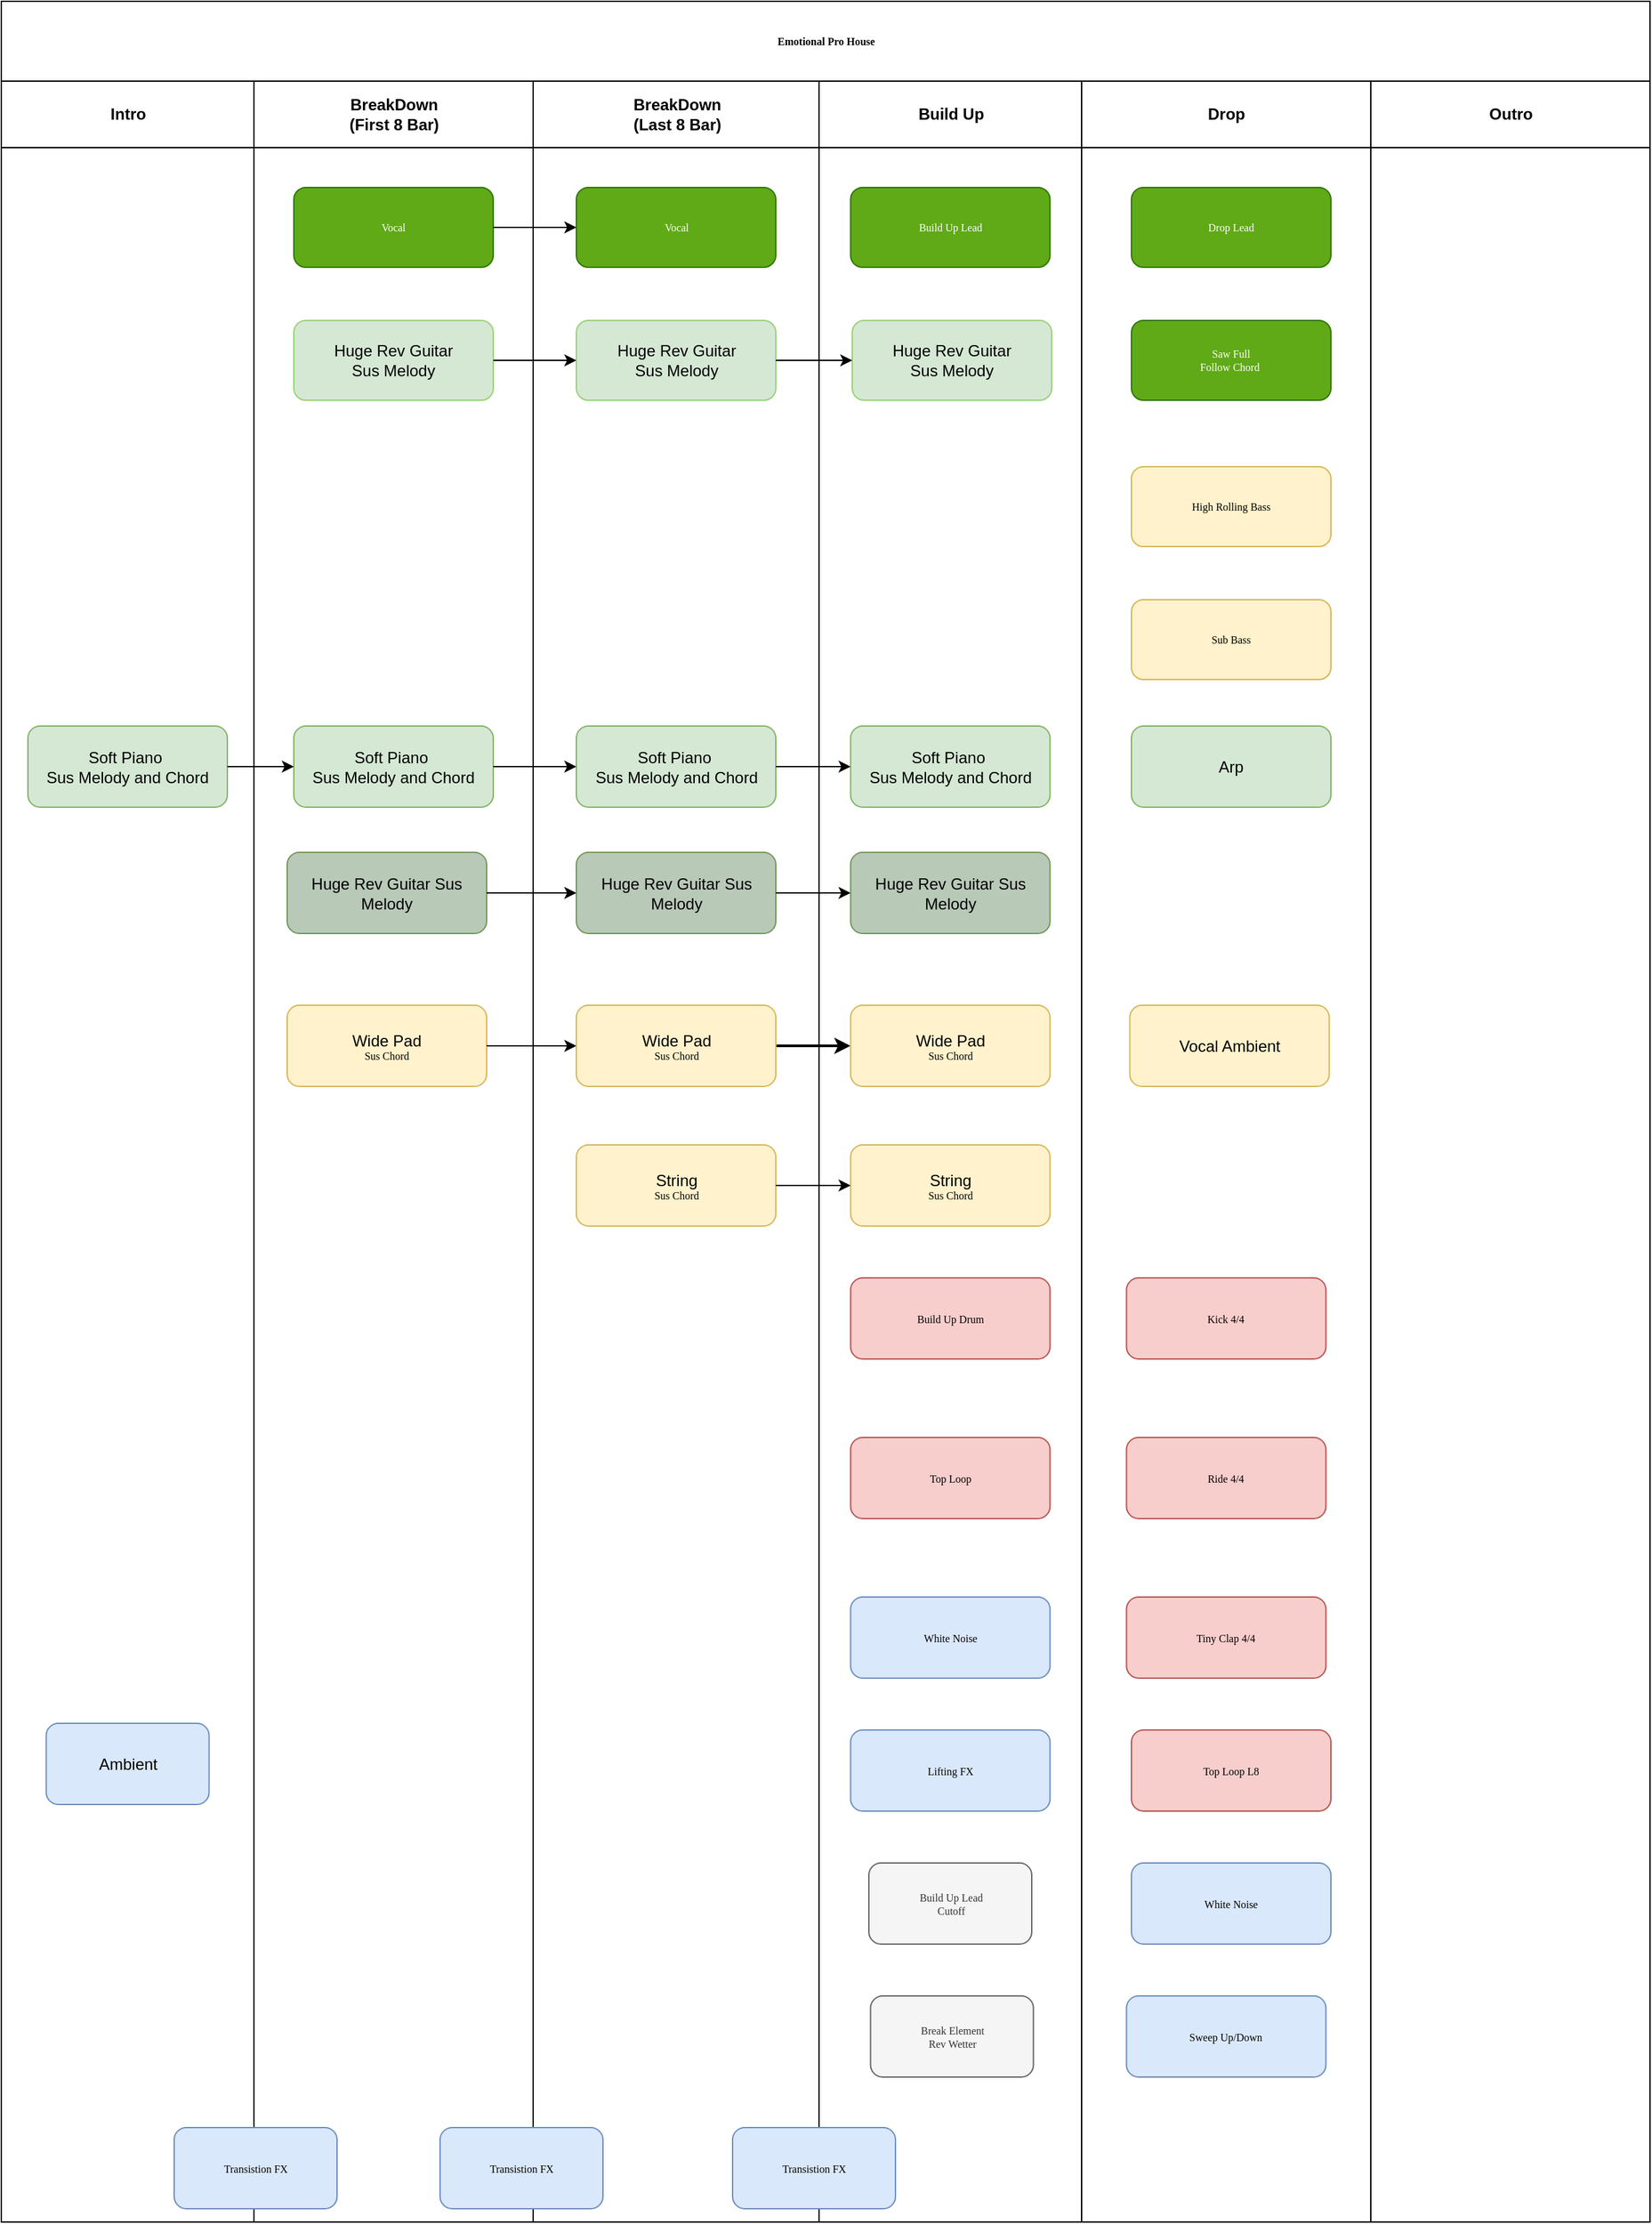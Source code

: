 <mxfile version="13.7.9" type="github"><diagram name="Page-1" id="74e2e168-ea6b-b213-b513-2b3c1d86103e"><mxGraphModel dx="860" dy="540" grid="1" gridSize="10" guides="1" tooltips="1" connect="1" arrows="1" fold="1" page="1" pageScale="1" pageWidth="1100" pageHeight="850" background="#ffffff" math="0" shadow="0"><root><mxCell id="0"/><mxCell id="1" parent="0"/><mxCell id="77e6c97f196da883-1" value="Emotional Pro House" style="swimlane;html=1;childLayout=stackLayout;startSize=60;rounded=0;shadow=0;labelBackgroundColor=none;strokeWidth=1;fontFamily=Verdana;fontSize=8;align=center;" parent="1" vertex="1"><mxGeometry x="70" y="40" width="1240" height="1670" as="geometry"/></mxCell><mxCell id="77e6c97f196da883-2" value="Intro" style="swimlane;html=1;startSize=50;" parent="77e6c97f196da883-1" vertex="1"><mxGeometry y="60" width="190" height="1610" as="geometry"><mxRectangle y="20" width="30" height="730" as="alternateBounds"/></mxGeometry></mxCell><mxCell id="77e6c97f196da883-8" value="&lt;span style=&quot;font-family: &amp;#34;helvetica&amp;#34; ; font-size: 12px&quot;&gt;Soft Piano&amp;nbsp;&lt;/span&gt;&lt;br style=&quot;font-family: &amp;#34;helvetica&amp;#34; ; font-size: 12px&quot;&gt;&lt;span style=&quot;font-family: &amp;#34;helvetica&amp;#34; ; font-size: 12px&quot;&gt;Sus Melody and Chord&lt;/span&gt;" style="rounded=1;whiteSpace=wrap;html=1;shadow=0;labelBackgroundColor=none;strokeWidth=1;fontFamily=Verdana;fontSize=8;align=center;fillColor=#d5e8d4;strokeColor=#82b366;" parent="77e6c97f196da883-2" vertex="1"><mxGeometry x="20" y="485" width="150" height="61" as="geometry"/></mxCell><mxCell id="uy8CKSh5KktGUBY_KE18-1" value="&lt;span style=&quot;font-family: &amp;#34;helvetica&amp;#34; ; font-size: 12px&quot;&gt;Ambient&lt;/span&gt;" style="rounded=1;whiteSpace=wrap;html=1;shadow=0;labelBackgroundColor=none;strokeWidth=1;fontFamily=Verdana;fontSize=8;align=center;fillColor=#dae8fc;strokeColor=#6c8ebf;" vertex="1" parent="77e6c97f196da883-2"><mxGeometry x="33.75" y="1235" width="122.5" height="61" as="geometry"/></mxCell><mxCell id="77e6c97f196da883-3" value="BreakDown&lt;br&gt;(First 8 Bar)" style="swimlane;html=1;startSize=50;" parent="77e6c97f196da883-1" vertex="1"><mxGeometry x="190" y="60" width="210" height="1610" as="geometry"/></mxCell><mxCell id="uy8CKSh5KktGUBY_KE18-15" value="Vocal" style="rounded=1;whiteSpace=wrap;html=1;shadow=0;labelBackgroundColor=none;strokeWidth=1;fontFamily=Verdana;fontSize=8;align=center;fillColor=#60a917;strokeColor=#2D7600;fontColor=#ffffff;" vertex="1" parent="77e6c97f196da883-3"><mxGeometry x="30" y="80" width="150" height="60" as="geometry"/></mxCell><mxCell id="uy8CKSh5KktGUBY_KE18-2" value="&lt;span style=&quot;font-family: &amp;#34;helvetica&amp;#34; ; font-size: 12px&quot;&gt;Soft Piano&amp;nbsp;&lt;/span&gt;&lt;br style=&quot;font-family: &amp;#34;helvetica&amp;#34; ; font-size: 12px&quot;&gt;&lt;span style=&quot;font-family: &amp;#34;helvetica&amp;#34; ; font-size: 12px&quot;&gt;Sus Melody and Chord&lt;/span&gt;" style="rounded=1;whiteSpace=wrap;html=1;shadow=0;labelBackgroundColor=none;strokeWidth=1;fontFamily=Verdana;fontSize=8;align=center;fillColor=#d5e8d4;strokeColor=#82b366;" vertex="1" parent="77e6c97f196da883-3"><mxGeometry x="30" y="485" width="150" height="61" as="geometry"/></mxCell><mxCell id="2bjkUTbexVMFcL-hj4TM-9" value="&lt;span style=&quot;font-family: &amp;#34;helvetica&amp;#34; ; font-size: 12px&quot;&gt;Huge Rev Guitar Sus Melody&lt;/span&gt;" style="rounded=1;whiteSpace=wrap;html=1;shadow=0;labelBackgroundColor=none;strokeWidth=1;fontFamily=Verdana;fontSize=8;align=center;strokeColor=#6F9957;fillColor=#B9C9B8;" parent="77e6c97f196da883-3" vertex="1"><mxGeometry x="25" y="580" width="150" height="61" as="geometry"/></mxCell><mxCell id="2bjkUTbexVMFcL-hj4TM-3" value="&lt;span style=&quot;font-family: &amp;#34;helvetica&amp;#34; ; font-size: 12px&quot;&gt;Wide Pad&lt;/span&gt;&lt;br&gt;Sus Chord" style="rounded=1;whiteSpace=wrap;html=1;shadow=0;labelBackgroundColor=none;strokeWidth=1;fontFamily=Verdana;fontSize=8;align=center;fillColor=#fff2cc;strokeColor=#d6b656;" parent="77e6c97f196da883-3" vertex="1"><mxGeometry x="25" y="695" width="150" height="61" as="geometry"/></mxCell><mxCell id="uy8CKSh5KktGUBY_KE18-18" value="&lt;span style=&quot;font-family: &amp;#34;helvetica&amp;#34; ; font-size: 12px&quot;&gt;Huge Rev Guitar &lt;br&gt;Sus Melody&lt;/span&gt;" style="rounded=1;whiteSpace=wrap;html=1;shadow=0;labelBackgroundColor=none;strokeWidth=1;fontFamily=Verdana;fontSize=8;align=center;fillColor=#d5e8d4;strokeColor=#98D177;" vertex="1" parent="77e6c97f196da883-3"><mxGeometry x="30" y="180" width="150" height="60" as="geometry"/></mxCell><mxCell id="2bjkUTbexVMFcL-hj4TM-13" value="" style="edgeStyle=orthogonalEdgeStyle;rounded=0;orthogonalLoop=1;jettySize=auto;html=1;" parent="77e6c97f196da883-1" source="2bjkUTbexVMFcL-hj4TM-3" target="2bjkUTbexVMFcL-hj4TM-12" edge="1"><mxGeometry relative="1" as="geometry"/></mxCell><mxCell id="2bjkUTbexVMFcL-hj4TM-25" value="" style="edgeStyle=orthogonalEdgeStyle;rounded=0;orthogonalLoop=1;jettySize=auto;html=1;strokeWidth=2;" parent="77e6c97f196da883-1" source="2bjkUTbexVMFcL-hj4TM-12" target="2bjkUTbexVMFcL-hj4TM-24" edge="1"><mxGeometry relative="1" as="geometry"/></mxCell><mxCell id="77e6c97f196da883-4" value="BreakDown&lt;br&gt;(Last 8 Bar)" style="swimlane;html=1;startSize=50;" parent="77e6c97f196da883-1" vertex="1"><mxGeometry x="400" y="60" width="215" height="1610" as="geometry"/></mxCell><mxCell id="uy8CKSh5KktGUBY_KE18-6" value="&lt;span style=&quot;font-family: &amp;#34;helvetica&amp;#34; ; font-size: 12px&quot;&gt;Huge Rev Guitar Sus Melody&lt;/span&gt;" style="rounded=1;whiteSpace=wrap;html=1;shadow=0;labelBackgroundColor=none;strokeWidth=1;fontFamily=Verdana;fontSize=8;align=center;strokeColor=#6F9957;fillColor=#B9C9B8;" vertex="1" parent="77e6c97f196da883-4"><mxGeometry x="32.5" y="580" width="150" height="61" as="geometry"/></mxCell><mxCell id="uy8CKSh5KktGUBY_KE18-4" value="&lt;span style=&quot;font-family: &amp;#34;helvetica&amp;#34; ; font-size: 12px&quot;&gt;Soft Piano&amp;nbsp;&lt;/span&gt;&lt;br style=&quot;font-family: &amp;#34;helvetica&amp;#34; ; font-size: 12px&quot;&gt;&lt;span style=&quot;font-family: &amp;#34;helvetica&amp;#34; ; font-size: 12px&quot;&gt;Sus Melody and Chord&lt;/span&gt;" style="rounded=1;whiteSpace=wrap;html=1;shadow=0;labelBackgroundColor=none;strokeWidth=1;fontFamily=Verdana;fontSize=8;align=center;fillColor=#d5e8d4;strokeColor=#82b366;" vertex="1" parent="77e6c97f196da883-4"><mxGeometry x="32.5" y="485" width="150" height="61" as="geometry"/></mxCell><mxCell id="2bjkUTbexVMFcL-hj4TM-12" value="&lt;span style=&quot;font-family: &amp;#34;helvetica&amp;#34; ; font-size: 12px&quot;&gt;Wide Pad&lt;/span&gt;&lt;br&gt;Sus Chord" style="rounded=1;whiteSpace=wrap;html=1;shadow=0;labelBackgroundColor=none;strokeWidth=1;fontFamily=Verdana;fontSize=8;align=center;fillColor=#fff2cc;strokeColor=#d6b656;" parent="77e6c97f196da883-4" vertex="1"><mxGeometry x="32.5" y="695" width="150" height="61" as="geometry"/></mxCell><mxCell id="uy8CKSh5KktGUBY_KE18-12" value="&lt;span style=&quot;font-family: &amp;#34;helvetica&amp;#34; ; font-size: 12px&quot;&gt;String&lt;/span&gt;&lt;br&gt;Sus Chord" style="rounded=1;whiteSpace=wrap;html=1;shadow=0;labelBackgroundColor=none;strokeWidth=1;fontFamily=Verdana;fontSize=8;align=center;fillColor=#fff2cc;strokeColor=#d6b656;" vertex="1" parent="77e6c97f196da883-4"><mxGeometry x="32.5" y="800" width="150" height="61" as="geometry"/></mxCell><mxCell id="uy8CKSh5KktGUBY_KE18-16" value="Vocal" style="rounded=1;whiteSpace=wrap;html=1;shadow=0;labelBackgroundColor=none;strokeWidth=1;fontFamily=Verdana;fontSize=8;align=center;fillColor=#60a917;strokeColor=#2D7600;fontColor=#ffffff;" vertex="1" parent="77e6c97f196da883-4"><mxGeometry x="32.5" y="80" width="150" height="60" as="geometry"/></mxCell><mxCell id="uy8CKSh5KktGUBY_KE18-19" value="&lt;span style=&quot;font-family: &amp;#34;helvetica&amp;#34; ; font-size: 12px&quot;&gt;Huge Rev Guitar &lt;br&gt;Sus Melody&lt;/span&gt;" style="rounded=1;whiteSpace=wrap;html=1;shadow=0;labelBackgroundColor=none;strokeWidth=1;fontFamily=Verdana;fontSize=8;align=center;fillColor=#d5e8d4;strokeColor=#98D177;" vertex="1" parent="77e6c97f196da883-4"><mxGeometry x="32.5" y="180" width="150" height="60" as="geometry"/></mxCell><mxCell id="77e6c97f196da883-5" value="Build Up" style="swimlane;html=1;startSize=50;" parent="77e6c97f196da883-1" vertex="1"><mxGeometry x="615" y="60" width="197.5" height="1610" as="geometry"/></mxCell><mxCell id="77e6c97f196da883-36" style="edgeStyle=orthogonalEdgeStyle;rounded=1;html=1;labelBackgroundColor=none;startArrow=none;startFill=0;startSize=5;endArrow=classicThin;endFill=1;endSize=5;jettySize=auto;orthogonalLoop=1;strokeWidth=1;fontFamily=Verdana;fontSize=8" parent="77e6c97f196da883-5" edge="1"><mxGeometry relative="1" as="geometry"><mxPoint x="80" y="620" as="sourcePoint"/></mxGeometry></mxCell><mxCell id="uy8CKSh5KktGUBY_KE18-28" value="&lt;span style=&quot;font-family: &amp;#34;helvetica&amp;#34; ; font-size: 12px&quot;&gt;Vocal Ambient&lt;/span&gt;" style="rounded=1;whiteSpace=wrap;html=1;shadow=0;labelBackgroundColor=none;strokeWidth=1;fontFamily=Verdana;fontSize=8;align=center;strokeColor=#d6b656;fillColor=#fff2cc;" vertex="1" parent="77e6c97f196da883-5"><mxGeometry x="233.75" y="695" width="150" height="61" as="geometry"/></mxCell><mxCell id="nY8iIPvAzV6Sv8cFecZf-4" value="White Noise" style="rounded=1;whiteSpace=wrap;html=1;shadow=0;labelBackgroundColor=none;strokeWidth=1;fontFamily=Verdana;fontSize=8;align=center;fillColor=#dae8fc;strokeColor=#6c8ebf;" parent="77e6c97f196da883-5" vertex="1"><mxGeometry x="23.75" y="1140" width="150" height="61" as="geometry"/></mxCell><mxCell id="uy8CKSh5KktGUBY_KE18-23" value="Break Element&lt;br&gt;Rev Wetter" style="rounded=1;whiteSpace=wrap;html=1;shadow=0;labelBackgroundColor=none;strokeWidth=1;fontFamily=Verdana;fontSize=8;align=center;fillColor=#f5f5f5;strokeColor=#666666;fontColor=#333333;" vertex="1" parent="77e6c97f196da883-5"><mxGeometry x="38.75" y="1440" width="122.5" height="61" as="geometry"/></mxCell><mxCell id="uy8CKSh5KktGUBY_KE18-10" value="&lt;span style=&quot;font-family: &amp;#34;helvetica&amp;#34; ; font-size: 12px&quot;&gt;Soft Piano&amp;nbsp;&lt;/span&gt;&lt;br style=&quot;font-family: &amp;#34;helvetica&amp;#34; ; font-size: 12px&quot;&gt;&lt;span style=&quot;font-family: &amp;#34;helvetica&amp;#34; ; font-size: 12px&quot;&gt;Sus Melody and Chord&lt;/span&gt;" style="rounded=1;whiteSpace=wrap;html=1;shadow=0;labelBackgroundColor=none;strokeWidth=1;fontFamily=Verdana;fontSize=8;align=center;fillColor=#d5e8d4;strokeColor=#82b366;" vertex="1" parent="77e6c97f196da883-5"><mxGeometry x="23.75" y="485" width="150" height="61" as="geometry"/></mxCell><mxCell id="uy8CKSh5KktGUBY_KE18-8" value="&lt;span style=&quot;font-family: &amp;#34;helvetica&amp;#34; ; font-size: 12px&quot;&gt;Huge Rev Guitar Sus Melody&lt;/span&gt;" style="rounded=1;whiteSpace=wrap;html=1;shadow=0;labelBackgroundColor=none;strokeWidth=1;fontFamily=Verdana;fontSize=8;align=center;strokeColor=#6F9957;fillColor=#B9C9B8;" vertex="1" parent="77e6c97f196da883-5"><mxGeometry x="23.75" y="580" width="150" height="61" as="geometry"/></mxCell><mxCell id="2bjkUTbexVMFcL-hj4TM-30" value="Build Up Lead" style="rounded=1;whiteSpace=wrap;html=1;shadow=0;labelBackgroundColor=none;strokeWidth=1;fontFamily=Verdana;fontSize=8;align=center;fillColor=#60a917;strokeColor=#2D7600;fontColor=#ffffff;" parent="77e6c97f196da883-5" vertex="1"><mxGeometry x="23.75" y="80" width="150" height="60" as="geometry"/></mxCell><mxCell id="2bjkUTbexVMFcL-hj4TM-24" value="&lt;span style=&quot;font-family: &amp;#34;helvetica&amp;#34; ; font-size: 12px&quot;&gt;Wide Pad&lt;/span&gt;&lt;br&gt;Sus Chord" style="rounded=1;whiteSpace=wrap;html=1;shadow=0;labelBackgroundColor=none;strokeWidth=1;fontFamily=Verdana;fontSize=8;align=center;fillColor=#fff2cc;strokeColor=#d6b656;" parent="77e6c97f196da883-5" vertex="1"><mxGeometry x="23.75" y="695" width="150" height="61" as="geometry"/></mxCell><mxCell id="2bjkUTbexVMFcL-hj4TM-31" value="Build Up Drum" style="rounded=1;whiteSpace=wrap;html=1;shadow=0;labelBackgroundColor=none;strokeWidth=1;fontFamily=Verdana;fontSize=8;align=center;fillColor=#f8cecc;strokeColor=#b85450;" parent="77e6c97f196da883-5" vertex="1"><mxGeometry x="23.75" y="900" width="150" height="61" as="geometry"/></mxCell><mxCell id="2bjkUTbexVMFcL-hj4TM-22" value="Top Loop" style="rounded=1;whiteSpace=wrap;html=1;shadow=0;labelBackgroundColor=none;strokeWidth=1;fontFamily=Verdana;fontSize=8;align=center;fillColor=#f8cecc;strokeColor=#b85450;" parent="77e6c97f196da883-5" vertex="1"><mxGeometry x="23.75" y="1020" width="150" height="61" as="geometry"/></mxCell><mxCell id="2bjkUTbexVMFcL-hj4TM-32" value="Lifting FX" style="rounded=1;whiteSpace=wrap;html=1;shadow=0;labelBackgroundColor=none;strokeWidth=1;fontFamily=Verdana;fontSize=8;align=center;fillColor=#dae8fc;strokeColor=#6c8ebf;" parent="77e6c97f196da883-5" vertex="1"><mxGeometry x="23.75" y="1240" width="150" height="61" as="geometry"/></mxCell><mxCell id="uy8CKSh5KktGUBY_KE18-13" value="&lt;span style=&quot;font-family: &amp;#34;helvetica&amp;#34; ; font-size: 12px&quot;&gt;String&lt;/span&gt;&lt;br&gt;Sus Chord" style="rounded=1;whiteSpace=wrap;html=1;shadow=0;labelBackgroundColor=none;strokeWidth=1;fontFamily=Verdana;fontSize=8;align=center;fillColor=#fff2cc;strokeColor=#d6b656;" vertex="1" parent="77e6c97f196da883-5"><mxGeometry x="23.75" y="800" width="150" height="61" as="geometry"/></mxCell><mxCell id="uy8CKSh5KktGUBY_KE18-21" value="&lt;span style=&quot;font-family: &amp;#34;helvetica&amp;#34; ; font-size: 12px&quot;&gt;Huge Rev Guitar &lt;br&gt;Sus Melody&lt;/span&gt;" style="rounded=1;whiteSpace=wrap;html=1;shadow=0;labelBackgroundColor=none;strokeWidth=1;fontFamily=Verdana;fontSize=8;align=center;fillColor=#d5e8d4;strokeColor=#98D177;" vertex="1" parent="77e6c97f196da883-5"><mxGeometry x="25" y="180" width="150" height="60" as="geometry"/></mxCell><mxCell id="nY8iIPvAzV6Sv8cFecZf-2" value="Build Up Lead&lt;br&gt;Cutoff" style="rounded=1;whiteSpace=wrap;html=1;shadow=0;labelBackgroundColor=none;strokeWidth=1;fontFamily=Verdana;fontSize=8;align=center;fillColor=#f5f5f5;strokeColor=#666666;fontColor=#333333;" parent="77e6c97f196da883-5" vertex="1"><mxGeometry x="37.5" y="1340" width="122.5" height="61" as="geometry"/></mxCell><mxCell id="uy8CKSh5KktGUBY_KE18-27" value="&lt;font face=&quot;helvetica&quot;&gt;&lt;span style=&quot;font-size: 12px&quot;&gt;Arp&lt;/span&gt;&lt;/font&gt;" style="rounded=1;whiteSpace=wrap;html=1;shadow=0;labelBackgroundColor=none;strokeWidth=1;fontFamily=Verdana;fontSize=8;align=center;fillColor=#d5e8d4;strokeColor=#82b366;" vertex="1" parent="77e6c97f196da883-5"><mxGeometry x="235" y="485" width="150" height="61" as="geometry"/></mxCell><mxCell id="77e6c97f196da883-6" value="Drop" style="swimlane;html=1;startSize=50;" parent="77e6c97f196da883-1" vertex="1"><mxGeometry x="812.5" y="60" width="217.5" height="1610" as="geometry"/></mxCell><mxCell id="2bjkUTbexVMFcL-hj4TM-41" value="Sub Bass" style="rounded=1;whiteSpace=wrap;html=1;shadow=0;labelBackgroundColor=none;strokeWidth=1;fontFamily=Verdana;fontSize=8;align=center;fillColor=#fff2cc;strokeColor=#d6b656;" parent="77e6c97f196da883-6" vertex="1"><mxGeometry x="37.5" y="390" width="150" height="60" as="geometry"/></mxCell><mxCell id="2bjkUTbexVMFcL-hj4TM-36" value="Drop Lead" style="rounded=1;whiteSpace=wrap;html=1;shadow=0;labelBackgroundColor=none;strokeWidth=1;fontFamily=Verdana;fontSize=8;align=center;fillColor=#60a917;strokeColor=#2D7600;fontColor=#ffffff;" parent="77e6c97f196da883-6" vertex="1"><mxGeometry x="37.5" y="80" width="150" height="60" as="geometry"/></mxCell><mxCell id="2bjkUTbexVMFcL-hj4TM-39" value="Saw Full&lt;br&gt;Follow Chord&amp;nbsp;" style="rounded=1;whiteSpace=wrap;html=1;shadow=0;labelBackgroundColor=none;strokeWidth=1;fontFamily=Verdana;fontSize=8;align=center;fillColor=#60a917;strokeColor=#2D7600;fontColor=#ffffff;" parent="77e6c97f196da883-6" vertex="1"><mxGeometry x="37.5" y="180" width="150" height="60" as="geometry"/></mxCell><mxCell id="2bjkUTbexVMFcL-hj4TM-40" value="High Rolling Bass" style="rounded=1;whiteSpace=wrap;html=1;shadow=0;labelBackgroundColor=none;strokeWidth=1;fontFamily=Verdana;fontSize=8;align=center;fillColor=#fff2cc;strokeColor=#d6b656;" parent="77e6c97f196da883-6" vertex="1"><mxGeometry x="37.5" y="290" width="150" height="60" as="geometry"/></mxCell><mxCell id="nY8iIPvAzV6Sv8cFecZf-3" value="Tiny Clap 4/4" style="rounded=1;whiteSpace=wrap;html=1;shadow=0;labelBackgroundColor=none;strokeWidth=1;fontFamily=Verdana;fontSize=8;align=center;fillColor=#f8cecc;strokeColor=#b85450;" parent="77e6c97f196da883-6" vertex="1"><mxGeometry x="33.75" y="1140" width="150" height="61" as="geometry"/></mxCell><mxCell id="2bjkUTbexVMFcL-hj4TM-42" value="Kick 4/4" style="rounded=1;whiteSpace=wrap;html=1;shadow=0;labelBackgroundColor=none;strokeWidth=1;fontFamily=Verdana;fontSize=8;align=center;fillColor=#f8cecc;strokeColor=#b85450;" parent="77e6c97f196da883-6" vertex="1"><mxGeometry x="33.75" y="900" width="150" height="61" as="geometry"/></mxCell><mxCell id="2bjkUTbexVMFcL-hj4TM-43" value="Ride 4/4" style="rounded=1;whiteSpace=wrap;html=1;shadow=0;labelBackgroundColor=none;strokeWidth=1;fontFamily=Verdana;fontSize=8;align=center;fillColor=#f8cecc;strokeColor=#b85450;" parent="77e6c97f196da883-6" vertex="1"><mxGeometry x="33.75" y="1020" width="150" height="61" as="geometry"/></mxCell><mxCell id="uy8CKSh5KktGUBY_KE18-25" value="Sweep Up/Down" style="rounded=1;whiteSpace=wrap;html=1;shadow=0;labelBackgroundColor=none;strokeWidth=1;fontFamily=Verdana;fontSize=8;align=center;fillColor=#dae8fc;strokeColor=#6c8ebf;" vertex="1" parent="77e6c97f196da883-6"><mxGeometry x="33.75" y="1440" width="150" height="61" as="geometry"/></mxCell><mxCell id="uy8CKSh5KktGUBY_KE18-24" value="White Noise" style="rounded=1;whiteSpace=wrap;html=1;shadow=0;labelBackgroundColor=none;strokeWidth=1;fontFamily=Verdana;fontSize=8;align=center;fillColor=#dae8fc;strokeColor=#6c8ebf;" vertex="1" parent="77e6c97f196da883-6"><mxGeometry x="37.5" y="1340" width="150" height="61" as="geometry"/></mxCell><mxCell id="uy8CKSh5KktGUBY_KE18-29" value="Top Loop L8" style="rounded=1;whiteSpace=wrap;html=1;shadow=0;labelBackgroundColor=none;strokeWidth=1;fontFamily=Verdana;fontSize=8;align=center;fillColor=#f8cecc;strokeColor=#b85450;" vertex="1" parent="77e6c97f196da883-6"><mxGeometry x="37.5" y="1240" width="150" height="61" as="geometry"/></mxCell><mxCell id="77e6c97f196da883-7" value="Outro" style="swimlane;html=1;startSize=50;" parent="77e6c97f196da883-1" vertex="1"><mxGeometry x="1030" y="60" width="210" height="1610" as="geometry"/></mxCell><mxCell id="uy8CKSh5KktGUBY_KE18-3" value="" style="edgeStyle=orthogonalEdgeStyle;rounded=0;orthogonalLoop=1;jettySize=auto;html=1;" edge="1" parent="77e6c97f196da883-1" source="77e6c97f196da883-8" target="uy8CKSh5KktGUBY_KE18-2"><mxGeometry relative="1" as="geometry"/></mxCell><mxCell id="uy8CKSh5KktGUBY_KE18-5" value="" style="edgeStyle=orthogonalEdgeStyle;rounded=0;orthogonalLoop=1;jettySize=auto;html=1;" edge="1" parent="77e6c97f196da883-1" source="uy8CKSh5KktGUBY_KE18-2" target="uy8CKSh5KktGUBY_KE18-4"><mxGeometry relative="1" as="geometry"/></mxCell><mxCell id="uy8CKSh5KktGUBY_KE18-7" value="" style="edgeStyle=orthogonalEdgeStyle;rounded=0;orthogonalLoop=1;jettySize=auto;html=1;" edge="1" parent="77e6c97f196da883-1" source="2bjkUTbexVMFcL-hj4TM-9" target="uy8CKSh5KktGUBY_KE18-6"><mxGeometry relative="1" as="geometry"/></mxCell><mxCell id="uy8CKSh5KktGUBY_KE18-9" value="" style="edgeStyle=orthogonalEdgeStyle;rounded=0;orthogonalLoop=1;jettySize=auto;html=1;" edge="1" parent="77e6c97f196da883-1" source="uy8CKSh5KktGUBY_KE18-6" target="uy8CKSh5KktGUBY_KE18-8"><mxGeometry relative="1" as="geometry"/></mxCell><mxCell id="uy8CKSh5KktGUBY_KE18-11" value="" style="edgeStyle=orthogonalEdgeStyle;rounded=0;orthogonalLoop=1;jettySize=auto;html=1;" edge="1" parent="77e6c97f196da883-1" source="uy8CKSh5KktGUBY_KE18-4" target="uy8CKSh5KktGUBY_KE18-10"><mxGeometry relative="1" as="geometry"/></mxCell><mxCell id="uy8CKSh5KktGUBY_KE18-14" value="" style="edgeStyle=orthogonalEdgeStyle;rounded=0;orthogonalLoop=1;jettySize=auto;html=1;" edge="1" parent="77e6c97f196da883-1" source="uy8CKSh5KktGUBY_KE18-12" target="uy8CKSh5KktGUBY_KE18-13"><mxGeometry relative="1" as="geometry"/></mxCell><mxCell id="uy8CKSh5KktGUBY_KE18-17" value="" style="edgeStyle=orthogonalEdgeStyle;rounded=0;orthogonalLoop=1;jettySize=auto;html=1;" edge="1" parent="77e6c97f196da883-1" source="uy8CKSh5KktGUBY_KE18-15" target="uy8CKSh5KktGUBY_KE18-16"><mxGeometry relative="1" as="geometry"/></mxCell><mxCell id="uy8CKSh5KktGUBY_KE18-20" value="" style="edgeStyle=orthogonalEdgeStyle;rounded=0;orthogonalLoop=1;jettySize=auto;html=1;" edge="1" parent="77e6c97f196da883-1" source="uy8CKSh5KktGUBY_KE18-18" target="uy8CKSh5KktGUBY_KE18-19"><mxGeometry relative="1" as="geometry"/></mxCell><mxCell id="uy8CKSh5KktGUBY_KE18-22" value="" style="edgeStyle=orthogonalEdgeStyle;rounded=0;orthogonalLoop=1;jettySize=auto;html=1;" edge="1" parent="77e6c97f196da883-1" source="uy8CKSh5KktGUBY_KE18-19" target="uy8CKSh5KktGUBY_KE18-21"><mxGeometry relative="1" as="geometry"/></mxCell><mxCell id="2bjkUTbexVMFcL-hj4TM-44" value="Transistion FX" style="rounded=1;whiteSpace=wrap;html=1;shadow=0;labelBackgroundColor=none;strokeWidth=1;fontFamily=Verdana;fontSize=8;align=center;fillColor=#dae8fc;strokeColor=#6c8ebf;" parent="1" vertex="1"><mxGeometry x="200" y="1639" width="122.5" height="61" as="geometry"/></mxCell><mxCell id="2bjkUTbexVMFcL-hj4TM-45" value="Transistion FX" style="rounded=1;whiteSpace=wrap;html=1;shadow=0;labelBackgroundColor=none;strokeWidth=1;fontFamily=Verdana;fontSize=8;align=center;fillColor=#dae8fc;strokeColor=#6c8ebf;" parent="1" vertex="1"><mxGeometry x="400" y="1639" width="122.5" height="61" as="geometry"/></mxCell><mxCell id="2bjkUTbexVMFcL-hj4TM-46" value="Transistion FX" style="rounded=1;whiteSpace=wrap;html=1;shadow=0;labelBackgroundColor=none;strokeWidth=1;fontFamily=Verdana;fontSize=8;align=center;fillColor=#dae8fc;strokeColor=#6c8ebf;" parent="1" vertex="1"><mxGeometry x="620" y="1639" width="122.5" height="61" as="geometry"/></mxCell></root></mxGraphModel></diagram></mxfile>